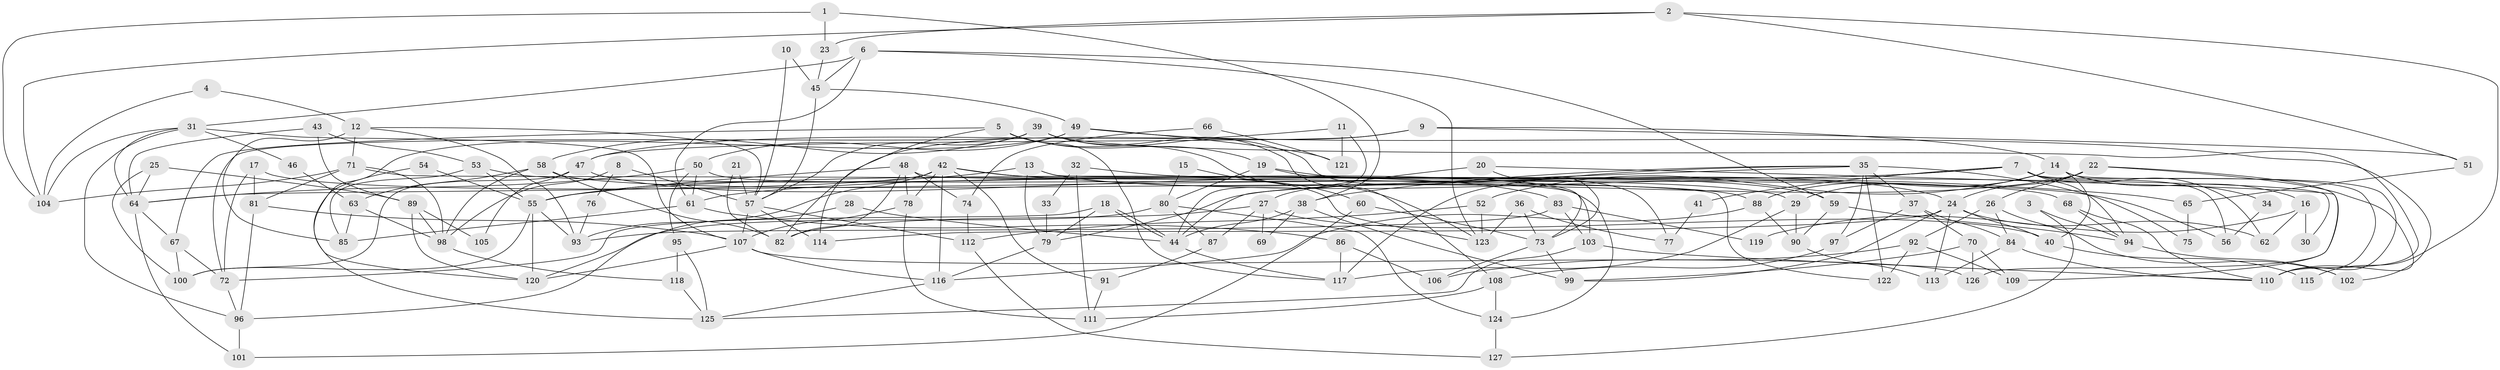 // Generated by graph-tools (version 1.1) at 2025/01/03/09/25 03:01:57]
// undirected, 127 vertices, 254 edges
graph export_dot {
graph [start="1"]
  node [color=gray90,style=filled];
  1;
  2;
  3;
  4;
  5;
  6;
  7;
  8;
  9;
  10;
  11;
  12;
  13;
  14;
  15;
  16;
  17;
  18;
  19;
  20;
  21;
  22;
  23;
  24;
  25;
  26;
  27;
  28;
  29;
  30;
  31;
  32;
  33;
  34;
  35;
  36;
  37;
  38;
  39;
  40;
  41;
  42;
  43;
  44;
  45;
  46;
  47;
  48;
  49;
  50;
  51;
  52;
  53;
  54;
  55;
  56;
  57;
  58;
  59;
  60;
  61;
  62;
  63;
  64;
  65;
  66;
  67;
  68;
  69;
  70;
  71;
  72;
  73;
  74;
  75;
  76;
  77;
  78;
  79;
  80;
  81;
  82;
  83;
  84;
  85;
  86;
  87;
  88;
  89;
  90;
  91;
  92;
  93;
  94;
  95;
  96;
  97;
  98;
  99;
  100;
  101;
  102;
  103;
  104;
  105;
  106;
  107;
  108;
  109;
  110;
  111;
  112;
  113;
  114;
  115;
  116;
  117;
  118;
  119;
  120;
  121;
  122;
  123;
  124;
  125;
  126;
  127;
  1 -- 38;
  1 -- 104;
  1 -- 23;
  2 -- 23;
  2 -- 104;
  2 -- 51;
  2 -- 115;
  3 -- 94;
  3 -- 127;
  4 -- 104;
  4 -- 12;
  5 -- 67;
  5 -- 114;
  5 -- 19;
  5 -- 117;
  5 -- 123;
  6 -- 123;
  6 -- 61;
  6 -- 31;
  6 -- 45;
  6 -- 59;
  7 -- 55;
  7 -- 110;
  7 -- 41;
  7 -- 56;
  7 -- 61;
  7 -- 62;
  7 -- 94;
  8 -- 57;
  8 -- 98;
  8 -- 76;
  9 -- 14;
  9 -- 47;
  9 -- 51;
  9 -- 82;
  10 -- 45;
  10 -- 57;
  11 -- 47;
  11 -- 44;
  11 -- 121;
  12 -- 57;
  12 -- 93;
  12 -- 71;
  12 -- 85;
  13 -- 79;
  13 -- 24;
  13 -- 30;
  13 -- 55;
  14 -- 88;
  14 -- 29;
  14 -- 16;
  14 -- 34;
  14 -- 40;
  14 -- 52;
  14 -- 110;
  15 -- 80;
  15 -- 60;
  16 -- 62;
  16 -- 30;
  16 -- 119;
  17 -- 29;
  17 -- 72;
  17 -- 81;
  18 -- 72;
  18 -- 44;
  18 -- 44;
  18 -- 79;
  19 -- 59;
  19 -- 73;
  19 -- 80;
  20 -- 27;
  20 -- 109;
  20 -- 73;
  21 -- 57;
  21 -- 82;
  22 -- 110;
  22 -- 79;
  22 -- 24;
  22 -- 26;
  22 -- 126;
  23 -- 45;
  24 -- 99;
  24 -- 40;
  24 -- 62;
  24 -- 113;
  24 -- 114;
  25 -- 89;
  25 -- 64;
  25 -- 100;
  26 -- 92;
  26 -- 84;
  26 -- 102;
  27 -- 40;
  27 -- 82;
  27 -- 69;
  27 -- 87;
  28 -- 96;
  28 -- 44;
  29 -- 117;
  29 -- 90;
  31 -- 64;
  31 -- 46;
  31 -- 96;
  31 -- 104;
  31 -- 107;
  32 -- 111;
  32 -- 68;
  32 -- 33;
  33 -- 79;
  34 -- 56;
  35 -- 37;
  35 -- 117;
  35 -- 38;
  35 -- 44;
  35 -- 75;
  35 -- 97;
  35 -- 122;
  36 -- 73;
  36 -- 123;
  36 -- 77;
  37 -- 97;
  37 -- 70;
  37 -- 84;
  38 -- 44;
  38 -- 69;
  38 -- 99;
  39 -- 110;
  39 -- 57;
  39 -- 58;
  39 -- 72;
  39 -- 77;
  39 -- 108;
  40 -- 115;
  41 -- 77;
  42 -- 64;
  42 -- 78;
  42 -- 65;
  42 -- 91;
  42 -- 93;
  42 -- 116;
  42 -- 123;
  43 -- 89;
  43 -- 53;
  43 -- 64;
  44 -- 117;
  45 -- 49;
  45 -- 57;
  46 -- 63;
  47 -- 83;
  47 -- 100;
  47 -- 105;
  48 -- 103;
  48 -- 82;
  48 -- 55;
  48 -- 74;
  48 -- 78;
  49 -- 120;
  49 -- 102;
  49 -- 50;
  49 -- 121;
  50 -- 64;
  50 -- 61;
  50 -- 95;
  50 -- 124;
  51 -- 65;
  52 -- 123;
  52 -- 112;
  53 -- 55;
  53 -- 85;
  53 -- 56;
  54 -- 125;
  54 -- 55;
  55 -- 93;
  55 -- 100;
  55 -- 120;
  57 -- 107;
  57 -- 112;
  57 -- 114;
  58 -- 63;
  58 -- 82;
  58 -- 88;
  58 -- 98;
  59 -- 90;
  59 -- 94;
  60 -- 73;
  60 -- 101;
  61 -- 85;
  61 -- 86;
  63 -- 85;
  63 -- 98;
  64 -- 67;
  64 -- 101;
  65 -- 75;
  66 -- 74;
  66 -- 121;
  67 -- 72;
  67 -- 100;
  68 -- 94;
  68 -- 110;
  70 -- 99;
  70 -- 126;
  70 -- 109;
  71 -- 81;
  71 -- 98;
  71 -- 104;
  71 -- 122;
  72 -- 96;
  73 -- 99;
  73 -- 106;
  74 -- 112;
  76 -- 93;
  78 -- 111;
  78 -- 107;
  79 -- 116;
  80 -- 120;
  80 -- 87;
  80 -- 124;
  81 -- 107;
  81 -- 96;
  83 -- 103;
  83 -- 93;
  83 -- 119;
  84 -- 110;
  84 -- 113;
  86 -- 117;
  86 -- 106;
  87 -- 91;
  88 -- 116;
  88 -- 90;
  89 -- 120;
  89 -- 98;
  89 -- 105;
  90 -- 113;
  91 -- 111;
  92 -- 106;
  92 -- 122;
  92 -- 109;
  94 -- 102;
  95 -- 118;
  95 -- 125;
  96 -- 101;
  97 -- 108;
  98 -- 118;
  103 -- 110;
  103 -- 125;
  107 -- 116;
  107 -- 120;
  107 -- 126;
  108 -- 124;
  108 -- 111;
  112 -- 127;
  116 -- 125;
  118 -- 125;
  124 -- 127;
}
